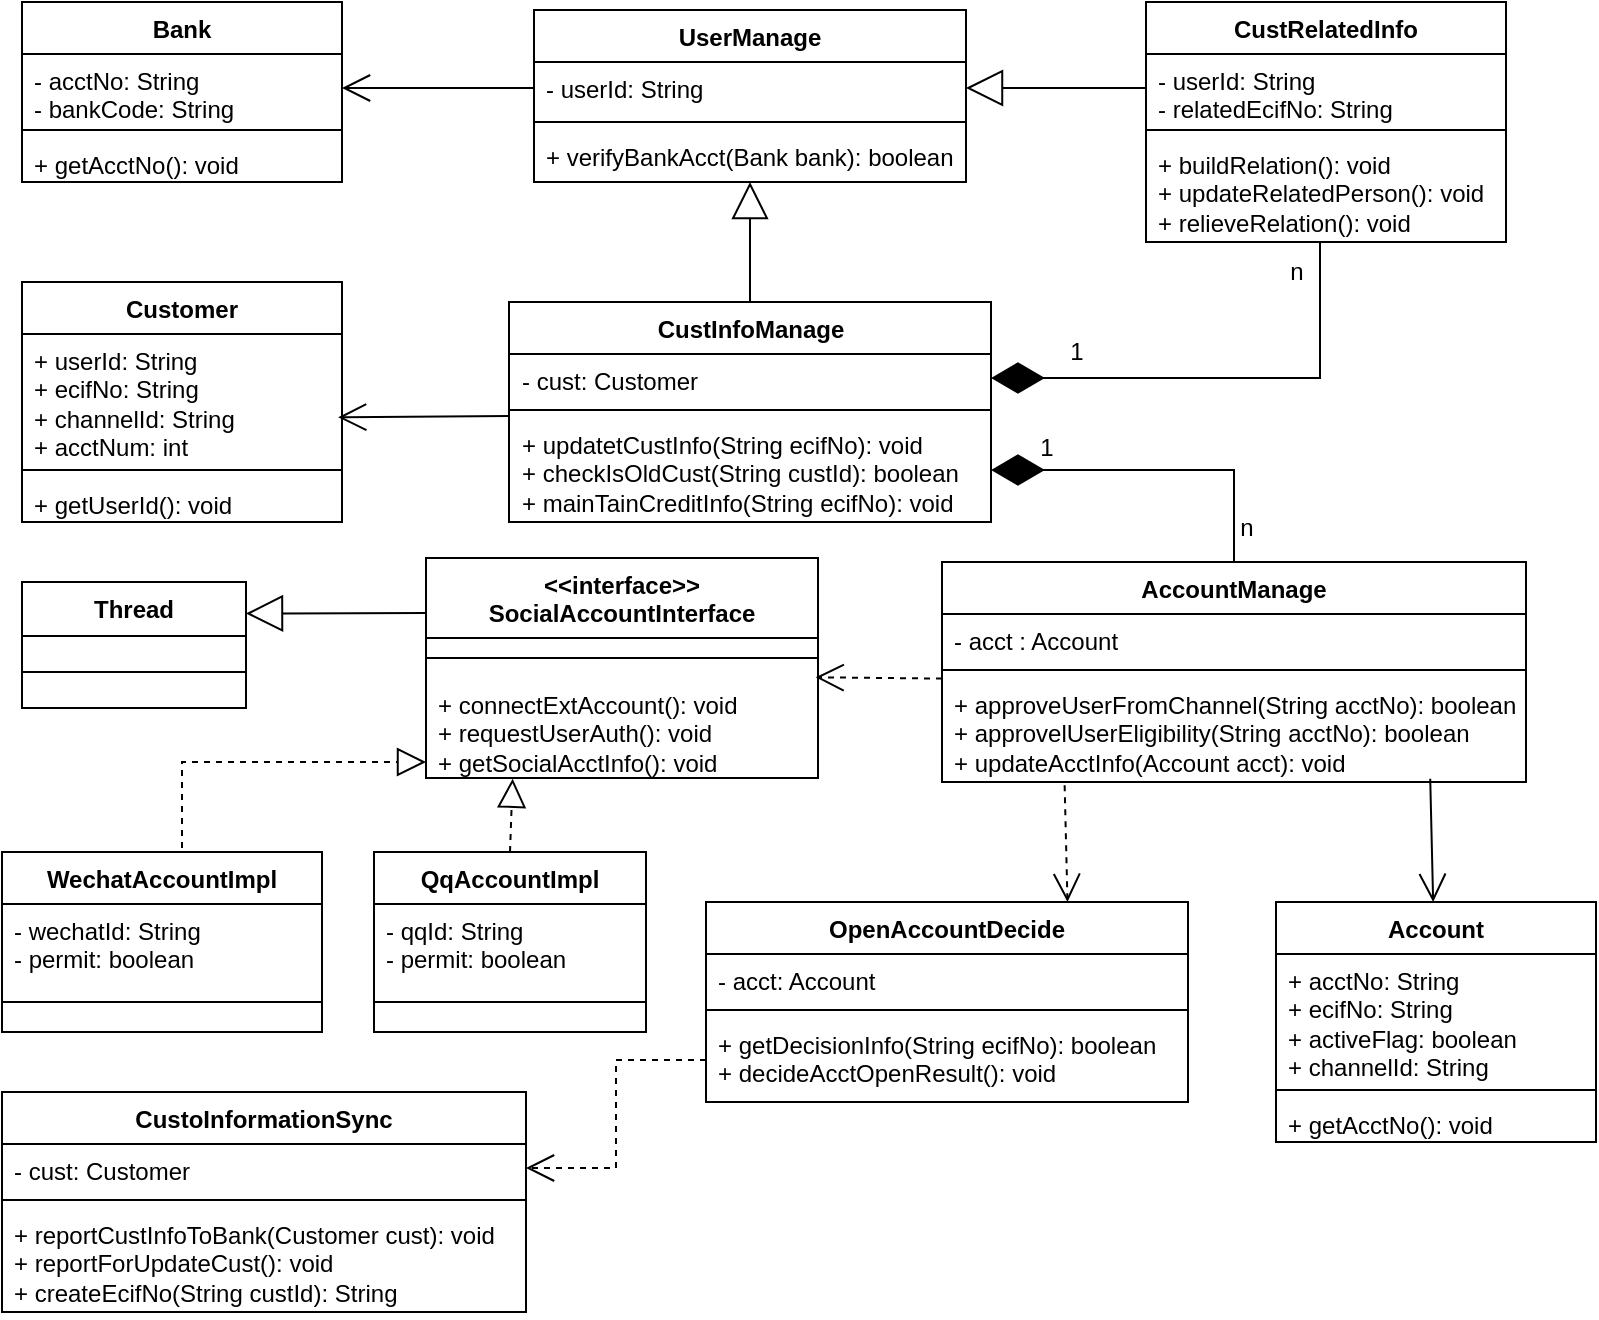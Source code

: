 <mxfile version="21.6.8" type="github">
  <diagram id="C5RBs43oDa-KdzZeNtuy" name="Page-1">
    <mxGraphModel dx="1166" dy="775" grid="1" gridSize="10" guides="1" tooltips="1" connect="1" arrows="1" fold="1" page="1" pageScale="1" pageWidth="827" pageHeight="1169" math="0" shadow="0">
      <root>
        <mxCell id="WIyWlLk6GJQsqaUBKTNV-0" />
        <mxCell id="WIyWlLk6GJQsqaUBKTNV-1" parent="WIyWlLk6GJQsqaUBKTNV-0" />
        <mxCell id="hgWKNQkWk1CnTSaawmc3-8" value="UserManage" style="swimlane;fontStyle=1;align=center;verticalAlign=top;childLayout=stackLayout;horizontal=1;startSize=26;horizontalStack=0;resizeParent=1;resizeParentMax=0;resizeLast=0;collapsible=1;marginBottom=0;whiteSpace=wrap;html=1;" vertex="1" parent="WIyWlLk6GJQsqaUBKTNV-1">
          <mxGeometry x="284" y="784" width="216" height="86" as="geometry" />
        </mxCell>
        <mxCell id="hgWKNQkWk1CnTSaawmc3-9" value="- userId: String" style="text;strokeColor=none;fillColor=none;align=left;verticalAlign=top;spacingLeft=4;spacingRight=4;overflow=hidden;rotatable=0;points=[[0,0.5],[1,0.5]];portConstraint=eastwest;whiteSpace=wrap;html=1;" vertex="1" parent="hgWKNQkWk1CnTSaawmc3-8">
          <mxGeometry y="26" width="216" height="26" as="geometry" />
        </mxCell>
        <mxCell id="hgWKNQkWk1CnTSaawmc3-10" value="" style="line;strokeWidth=1;fillColor=none;align=left;verticalAlign=middle;spacingTop=-1;spacingLeft=3;spacingRight=3;rotatable=0;labelPosition=right;points=[];portConstraint=eastwest;strokeColor=inherit;" vertex="1" parent="hgWKNQkWk1CnTSaawmc3-8">
          <mxGeometry y="52" width="216" height="8" as="geometry" />
        </mxCell>
        <mxCell id="hgWKNQkWk1CnTSaawmc3-11" value="+ verifyBankAcct(Bank bank): boolean" style="text;strokeColor=none;fillColor=none;align=left;verticalAlign=top;spacingLeft=4;spacingRight=4;overflow=hidden;rotatable=0;points=[[0,0.5],[1,0.5]];portConstraint=eastwest;whiteSpace=wrap;html=1;" vertex="1" parent="hgWKNQkWk1CnTSaawmc3-8">
          <mxGeometry y="60" width="216" height="26" as="geometry" />
        </mxCell>
        <mxCell id="hgWKNQkWk1CnTSaawmc3-12" value="Bank" style="swimlane;fontStyle=1;align=center;verticalAlign=top;childLayout=stackLayout;horizontal=1;startSize=26;horizontalStack=0;resizeParent=1;resizeParentMax=0;resizeLast=0;collapsible=1;marginBottom=0;whiteSpace=wrap;html=1;" vertex="1" parent="WIyWlLk6GJQsqaUBKTNV-1">
          <mxGeometry x="28" y="780" width="160" height="90" as="geometry" />
        </mxCell>
        <mxCell id="hgWKNQkWk1CnTSaawmc3-13" value="- acctNo: String&lt;br&gt;- bankCode: String" style="text;strokeColor=none;fillColor=none;align=left;verticalAlign=top;spacingLeft=4;spacingRight=4;overflow=hidden;rotatable=0;points=[[0,0.5],[1,0.5]];portConstraint=eastwest;whiteSpace=wrap;html=1;" vertex="1" parent="hgWKNQkWk1CnTSaawmc3-12">
          <mxGeometry y="26" width="160" height="34" as="geometry" />
        </mxCell>
        <mxCell id="hgWKNQkWk1CnTSaawmc3-14" value="" style="line;strokeWidth=1;fillColor=none;align=left;verticalAlign=middle;spacingTop=-1;spacingLeft=3;spacingRight=3;rotatable=0;labelPosition=right;points=[];portConstraint=eastwest;strokeColor=inherit;" vertex="1" parent="hgWKNQkWk1CnTSaawmc3-12">
          <mxGeometry y="60" width="160" height="8" as="geometry" />
        </mxCell>
        <mxCell id="hgWKNQkWk1CnTSaawmc3-15" value="+ getAcctNo(): void" style="text;strokeColor=none;fillColor=none;align=left;verticalAlign=top;spacingLeft=4;spacingRight=4;overflow=hidden;rotatable=0;points=[[0,0.5],[1,0.5]];portConstraint=eastwest;whiteSpace=wrap;html=1;" vertex="1" parent="hgWKNQkWk1CnTSaawmc3-12">
          <mxGeometry y="68" width="160" height="22" as="geometry" />
        </mxCell>
        <mxCell id="hgWKNQkWk1CnTSaawmc3-16" value="" style="endArrow=open;endFill=1;endSize=12;html=1;rounded=0;entryX=1;entryY=0.5;entryDx=0;entryDy=0;exitX=0;exitY=0.5;exitDx=0;exitDy=0;" edge="1" parent="WIyWlLk6GJQsqaUBKTNV-1" source="hgWKNQkWk1CnTSaawmc3-9" target="hgWKNQkWk1CnTSaawmc3-13">
          <mxGeometry width="160" relative="1" as="geometry">
            <mxPoint x="240" y="920" as="sourcePoint" />
            <mxPoint x="400" y="920" as="targetPoint" />
          </mxGeometry>
        </mxCell>
        <mxCell id="hgWKNQkWk1CnTSaawmc3-17" value="CustRelatedInfo" style="swimlane;fontStyle=1;align=center;verticalAlign=top;childLayout=stackLayout;horizontal=1;startSize=26;horizontalStack=0;resizeParent=1;resizeParentMax=0;resizeLast=0;collapsible=1;marginBottom=0;whiteSpace=wrap;html=1;" vertex="1" parent="WIyWlLk6GJQsqaUBKTNV-1">
          <mxGeometry x="590" y="780" width="180" height="120" as="geometry" />
        </mxCell>
        <mxCell id="hgWKNQkWk1CnTSaawmc3-18" value="- userId: String&lt;br&gt;- relatedEcifNo: String" style="text;strokeColor=none;fillColor=none;align=left;verticalAlign=top;spacingLeft=4;spacingRight=4;overflow=hidden;rotatable=0;points=[[0,0.5],[1,0.5]];portConstraint=eastwest;whiteSpace=wrap;html=1;" vertex="1" parent="hgWKNQkWk1CnTSaawmc3-17">
          <mxGeometry y="26" width="180" height="34" as="geometry" />
        </mxCell>
        <mxCell id="hgWKNQkWk1CnTSaawmc3-19" value="" style="line;strokeWidth=1;fillColor=none;align=left;verticalAlign=middle;spacingTop=-1;spacingLeft=3;spacingRight=3;rotatable=0;labelPosition=right;points=[];portConstraint=eastwest;strokeColor=inherit;" vertex="1" parent="hgWKNQkWk1CnTSaawmc3-17">
          <mxGeometry y="60" width="180" height="8" as="geometry" />
        </mxCell>
        <mxCell id="hgWKNQkWk1CnTSaawmc3-20" value="+ buildRelation(): void&lt;br&gt;+ updateRelatedPerson(): void&lt;br style=&quot;border-color: var(--border-color);&quot;&gt;+ relieveRelation(): void" style="text;strokeColor=none;fillColor=none;align=left;verticalAlign=top;spacingLeft=4;spacingRight=4;overflow=hidden;rotatable=0;points=[[0,0.5],[1,0.5]];portConstraint=eastwest;whiteSpace=wrap;html=1;" vertex="1" parent="hgWKNQkWk1CnTSaawmc3-17">
          <mxGeometry y="68" width="180" height="52" as="geometry" />
        </mxCell>
        <mxCell id="hgWKNQkWk1CnTSaawmc3-21" value="" style="endArrow=block;endSize=16;endFill=0;html=1;rounded=0;entryX=1;entryY=0.5;entryDx=0;entryDy=0;exitX=0;exitY=0.5;exitDx=0;exitDy=0;" edge="1" parent="WIyWlLk6GJQsqaUBKTNV-1" source="hgWKNQkWk1CnTSaawmc3-18" target="hgWKNQkWk1CnTSaawmc3-9">
          <mxGeometry width="160" relative="1" as="geometry">
            <mxPoint x="530" y="930" as="sourcePoint" />
            <mxPoint x="690" y="930" as="targetPoint" />
          </mxGeometry>
        </mxCell>
        <mxCell id="hgWKNQkWk1CnTSaawmc3-22" value="CustInfoManage" style="swimlane;fontStyle=1;align=center;verticalAlign=top;childLayout=stackLayout;horizontal=1;startSize=26;horizontalStack=0;resizeParent=1;resizeParentMax=0;resizeLast=0;collapsible=1;marginBottom=0;whiteSpace=wrap;html=1;" vertex="1" parent="WIyWlLk6GJQsqaUBKTNV-1">
          <mxGeometry x="271.5" y="930" width="241" height="110" as="geometry" />
        </mxCell>
        <mxCell id="hgWKNQkWk1CnTSaawmc3-23" value="- cust: Customer" style="text;strokeColor=none;fillColor=none;align=left;verticalAlign=top;spacingLeft=4;spacingRight=4;overflow=hidden;rotatable=0;points=[[0,0.5],[1,0.5]];portConstraint=eastwest;whiteSpace=wrap;html=1;" vertex="1" parent="hgWKNQkWk1CnTSaawmc3-22">
          <mxGeometry y="26" width="241" height="24" as="geometry" />
        </mxCell>
        <mxCell id="hgWKNQkWk1CnTSaawmc3-24" value="" style="line;strokeWidth=1;fillColor=none;align=left;verticalAlign=middle;spacingTop=-1;spacingLeft=3;spacingRight=3;rotatable=0;labelPosition=right;points=[];portConstraint=eastwest;strokeColor=inherit;" vertex="1" parent="hgWKNQkWk1CnTSaawmc3-22">
          <mxGeometry y="50" width="241" height="8" as="geometry" />
        </mxCell>
        <mxCell id="hgWKNQkWk1CnTSaawmc3-25" value="+ updatetCustInfo(String ecifNo): void&lt;br&gt;+ checkIsOldCust(String custId): boolean&lt;br&gt;+ mainTainCreditInfo(String ecifNo): void" style="text;strokeColor=none;fillColor=none;align=left;verticalAlign=top;spacingLeft=4;spacingRight=4;overflow=hidden;rotatable=0;points=[[0,0.5],[1,0.5]];portConstraint=eastwest;whiteSpace=wrap;html=1;" vertex="1" parent="hgWKNQkWk1CnTSaawmc3-22">
          <mxGeometry y="58" width="241" height="52" as="geometry" />
        </mxCell>
        <mxCell id="hgWKNQkWk1CnTSaawmc3-26" value="" style="endArrow=block;endSize=16;endFill=0;html=1;rounded=0;exitX=0.5;exitY=0;exitDx=0;exitDy=0;" edge="1" parent="WIyWlLk6GJQsqaUBKTNV-1" source="hgWKNQkWk1CnTSaawmc3-22" target="hgWKNQkWk1CnTSaawmc3-11">
          <mxGeometry width="160" relative="1" as="geometry">
            <mxPoint x="380" y="910" as="sourcePoint" />
            <mxPoint x="410" y="860" as="targetPoint" />
          </mxGeometry>
        </mxCell>
        <mxCell id="hgWKNQkWk1CnTSaawmc3-27" value="Customer" style="swimlane;fontStyle=1;align=center;verticalAlign=top;childLayout=stackLayout;horizontal=1;startSize=26;horizontalStack=0;resizeParent=1;resizeParentMax=0;resizeLast=0;collapsible=1;marginBottom=0;whiteSpace=wrap;html=1;" vertex="1" parent="WIyWlLk6GJQsqaUBKTNV-1">
          <mxGeometry x="28" y="920" width="160" height="120" as="geometry" />
        </mxCell>
        <mxCell id="hgWKNQkWk1CnTSaawmc3-28" value="+ userId: String&lt;br&gt;+ ecifNo: String&lt;br&gt;+ channelId: String&lt;br&gt;+ acctNum: int" style="text;strokeColor=none;fillColor=none;align=left;verticalAlign=top;spacingLeft=4;spacingRight=4;overflow=hidden;rotatable=0;points=[[0,0.5],[1,0.5]];portConstraint=eastwest;whiteSpace=wrap;html=1;" vertex="1" parent="hgWKNQkWk1CnTSaawmc3-27">
          <mxGeometry y="26" width="160" height="64" as="geometry" />
        </mxCell>
        <mxCell id="hgWKNQkWk1CnTSaawmc3-29" value="" style="line;strokeWidth=1;fillColor=none;align=left;verticalAlign=middle;spacingTop=-1;spacingLeft=3;spacingRight=3;rotatable=0;labelPosition=right;points=[];portConstraint=eastwest;strokeColor=inherit;" vertex="1" parent="hgWKNQkWk1CnTSaawmc3-27">
          <mxGeometry y="90" width="160" height="8" as="geometry" />
        </mxCell>
        <mxCell id="hgWKNQkWk1CnTSaawmc3-30" value="+ getUserId(): void" style="text;strokeColor=none;fillColor=none;align=left;verticalAlign=top;spacingLeft=4;spacingRight=4;overflow=hidden;rotatable=0;points=[[0,0.5],[1,0.5]];portConstraint=eastwest;whiteSpace=wrap;html=1;" vertex="1" parent="hgWKNQkWk1CnTSaawmc3-27">
          <mxGeometry y="98" width="160" height="22" as="geometry" />
        </mxCell>
        <mxCell id="hgWKNQkWk1CnTSaawmc3-31" value="" style="endArrow=open;endFill=1;endSize=12;html=1;rounded=0;exitX=0.001;exitY=-0.019;exitDx=0;exitDy=0;exitPerimeter=0;entryX=0.988;entryY=0.651;entryDx=0;entryDy=0;entryPerimeter=0;" edge="1" parent="WIyWlLk6GJQsqaUBKTNV-1" source="hgWKNQkWk1CnTSaawmc3-25" target="hgWKNQkWk1CnTSaawmc3-28">
          <mxGeometry width="160" relative="1" as="geometry">
            <mxPoint x="160" y="1090" as="sourcePoint" />
            <mxPoint x="190" y="987" as="targetPoint" />
          </mxGeometry>
        </mxCell>
        <mxCell id="hgWKNQkWk1CnTSaawmc3-32" value="AccountManage" style="swimlane;fontStyle=1;align=center;verticalAlign=top;childLayout=stackLayout;horizontal=1;startSize=26;horizontalStack=0;resizeParent=1;resizeParentMax=0;resizeLast=0;collapsible=1;marginBottom=0;whiteSpace=wrap;html=1;" vertex="1" parent="WIyWlLk6GJQsqaUBKTNV-1">
          <mxGeometry x="488" y="1060" width="292" height="110" as="geometry" />
        </mxCell>
        <mxCell id="hgWKNQkWk1CnTSaawmc3-33" value="- acct : Account&amp;nbsp;" style="text;strokeColor=none;fillColor=none;align=left;verticalAlign=top;spacingLeft=4;spacingRight=4;overflow=hidden;rotatable=0;points=[[0,0.5],[1,0.5]];portConstraint=eastwest;whiteSpace=wrap;html=1;" vertex="1" parent="hgWKNQkWk1CnTSaawmc3-32">
          <mxGeometry y="26" width="292" height="24" as="geometry" />
        </mxCell>
        <mxCell id="hgWKNQkWk1CnTSaawmc3-34" value="" style="line;strokeWidth=1;fillColor=none;align=left;verticalAlign=middle;spacingTop=-1;spacingLeft=3;spacingRight=3;rotatable=0;labelPosition=right;points=[];portConstraint=eastwest;strokeColor=inherit;" vertex="1" parent="hgWKNQkWk1CnTSaawmc3-32">
          <mxGeometry y="50" width="292" height="8" as="geometry" />
        </mxCell>
        <mxCell id="hgWKNQkWk1CnTSaawmc3-35" value="+ approveUserFromChannel(String acctNo): boolean&lt;br&gt;+ approvelUserEligibility(String acctNo): boolean&lt;br&gt;+ updateAcctInfo(Account acct): void" style="text;strokeColor=none;fillColor=none;align=left;verticalAlign=top;spacingLeft=4;spacingRight=4;overflow=hidden;rotatable=0;points=[[0,0.5],[1,0.5]];portConstraint=eastwest;whiteSpace=wrap;html=1;" vertex="1" parent="hgWKNQkWk1CnTSaawmc3-32">
          <mxGeometry y="58" width="292" height="52" as="geometry" />
        </mxCell>
        <mxCell id="hgWKNQkWk1CnTSaawmc3-36" value="" style="endArrow=diamondThin;endFill=1;endSize=24;html=1;rounded=0;entryX=1;entryY=0.5;entryDx=0;entryDy=0;edgeStyle=orthogonalEdgeStyle;" edge="1" parent="WIyWlLk6GJQsqaUBKTNV-1" target="hgWKNQkWk1CnTSaawmc3-23">
          <mxGeometry width="160" relative="1" as="geometry">
            <mxPoint x="677" y="900" as="sourcePoint" />
            <mxPoint x="760" y="950" as="targetPoint" />
            <Array as="points">
              <mxPoint x="677" y="968" />
            </Array>
          </mxGeometry>
        </mxCell>
        <mxCell id="hgWKNQkWk1CnTSaawmc3-37" value="n" style="text;html=1;align=center;verticalAlign=middle;resizable=0;points=[];autosize=1;strokeColor=none;fillColor=none;" vertex="1" parent="WIyWlLk6GJQsqaUBKTNV-1">
          <mxGeometry x="650" y="900" width="30" height="30" as="geometry" />
        </mxCell>
        <mxCell id="hgWKNQkWk1CnTSaawmc3-38" value="1" style="text;html=1;align=center;verticalAlign=middle;resizable=0;points=[];autosize=1;strokeColor=none;fillColor=none;" vertex="1" parent="WIyWlLk6GJQsqaUBKTNV-1">
          <mxGeometry x="540" y="940" width="30" height="30" as="geometry" />
        </mxCell>
        <mxCell id="hgWKNQkWk1CnTSaawmc3-41" value="" style="endArrow=diamondThin;endFill=1;endSize=24;html=1;rounded=0;entryX=1;entryY=0.5;entryDx=0;entryDy=0;exitX=0.5;exitY=0;exitDx=0;exitDy=0;edgeStyle=orthogonalEdgeStyle;" edge="1" parent="WIyWlLk6GJQsqaUBKTNV-1" source="hgWKNQkWk1CnTSaawmc3-32" target="hgWKNQkWk1CnTSaawmc3-25">
          <mxGeometry width="160" relative="1" as="geometry">
            <mxPoint x="650" y="1030" as="sourcePoint" />
            <mxPoint x="810" y="1030" as="targetPoint" />
          </mxGeometry>
        </mxCell>
        <mxCell id="hgWKNQkWk1CnTSaawmc3-42" value="n" style="text;html=1;align=center;verticalAlign=middle;resizable=0;points=[];autosize=1;strokeColor=none;fillColor=none;" vertex="1" parent="WIyWlLk6GJQsqaUBKTNV-1">
          <mxGeometry x="625" y="1028" width="30" height="30" as="geometry" />
        </mxCell>
        <mxCell id="hgWKNQkWk1CnTSaawmc3-43" value="1" style="text;html=1;align=center;verticalAlign=middle;resizable=0;points=[];autosize=1;strokeColor=none;fillColor=none;" vertex="1" parent="WIyWlLk6GJQsqaUBKTNV-1">
          <mxGeometry x="525" y="988" width="30" height="30" as="geometry" />
        </mxCell>
        <mxCell id="hgWKNQkWk1CnTSaawmc3-50" value="Account" style="swimlane;fontStyle=1;align=center;verticalAlign=top;childLayout=stackLayout;horizontal=1;startSize=26;horizontalStack=0;resizeParent=1;resizeParentMax=0;resizeLast=0;collapsible=1;marginBottom=0;whiteSpace=wrap;html=1;" vertex="1" parent="WIyWlLk6GJQsqaUBKTNV-1">
          <mxGeometry x="655" y="1230" width="160" height="120" as="geometry" />
        </mxCell>
        <mxCell id="hgWKNQkWk1CnTSaawmc3-51" value="+ acctNo: String&lt;br&gt;+ ecifNo: String&lt;br&gt;+ activeFlag: boolean&lt;br&gt;+ channelId: String" style="text;strokeColor=none;fillColor=none;align=left;verticalAlign=top;spacingLeft=4;spacingRight=4;overflow=hidden;rotatable=0;points=[[0,0.5],[1,0.5]];portConstraint=eastwest;whiteSpace=wrap;html=1;" vertex="1" parent="hgWKNQkWk1CnTSaawmc3-50">
          <mxGeometry y="26" width="160" height="64" as="geometry" />
        </mxCell>
        <mxCell id="hgWKNQkWk1CnTSaawmc3-52" value="" style="line;strokeWidth=1;fillColor=none;align=left;verticalAlign=middle;spacingTop=-1;spacingLeft=3;spacingRight=3;rotatable=0;labelPosition=right;points=[];portConstraint=eastwest;strokeColor=inherit;" vertex="1" parent="hgWKNQkWk1CnTSaawmc3-50">
          <mxGeometry y="90" width="160" height="8" as="geometry" />
        </mxCell>
        <mxCell id="hgWKNQkWk1CnTSaawmc3-53" value="+ getAcctNo(): void" style="text;strokeColor=none;fillColor=none;align=left;verticalAlign=top;spacingLeft=4;spacingRight=4;overflow=hidden;rotatable=0;points=[[0,0.5],[1,0.5]];portConstraint=eastwest;whiteSpace=wrap;html=1;" vertex="1" parent="hgWKNQkWk1CnTSaawmc3-50">
          <mxGeometry y="98" width="160" height="22" as="geometry" />
        </mxCell>
        <mxCell id="hgWKNQkWk1CnTSaawmc3-56" value="" style="endArrow=open;endFill=1;endSize=12;html=1;rounded=0;exitX=0.836;exitY=0.968;exitDx=0;exitDy=0;exitPerimeter=0;" edge="1" parent="WIyWlLk6GJQsqaUBKTNV-1" source="hgWKNQkWk1CnTSaawmc3-35" target="hgWKNQkWk1CnTSaawmc3-50">
          <mxGeometry width="160" relative="1" as="geometry">
            <mxPoint x="450" y="1210" as="sourcePoint" />
            <mxPoint x="610" y="1210" as="targetPoint" />
          </mxGeometry>
        </mxCell>
        <mxCell id="hgWKNQkWk1CnTSaawmc3-60" value="&amp;lt;&amp;lt;interface&amp;gt;&amp;gt;&lt;br&gt;SocialAccountInterface" style="swimlane;fontStyle=1;align=center;verticalAlign=top;childLayout=stackLayout;horizontal=1;startSize=40;horizontalStack=0;resizeParent=1;resizeParentMax=0;resizeLast=0;collapsible=1;marginBottom=0;whiteSpace=wrap;html=1;" vertex="1" parent="WIyWlLk6GJQsqaUBKTNV-1">
          <mxGeometry x="230" y="1058" width="196" height="110" as="geometry" />
        </mxCell>
        <mxCell id="hgWKNQkWk1CnTSaawmc3-61" value="" style="line;strokeWidth=1;fillColor=none;align=left;verticalAlign=middle;spacingTop=-1;spacingLeft=3;spacingRight=3;rotatable=0;labelPosition=right;points=[];portConstraint=eastwest;strokeColor=inherit;" vertex="1" parent="hgWKNQkWk1CnTSaawmc3-60">
          <mxGeometry y="40" width="196" height="20" as="geometry" />
        </mxCell>
        <mxCell id="hgWKNQkWk1CnTSaawmc3-62" value="+ connectExtAccount(): void&lt;br&gt;+ requestUserAuth(): void&lt;br&gt;+ getSocialAcctInfo(): void" style="text;strokeColor=none;fillColor=none;align=left;verticalAlign=top;spacingLeft=4;spacingRight=4;overflow=hidden;rotatable=0;points=[[0,0.5],[1,0.5]];portConstraint=eastwest;whiteSpace=wrap;html=1;" vertex="1" parent="hgWKNQkWk1CnTSaawmc3-60">
          <mxGeometry y="60" width="196" height="50" as="geometry" />
        </mxCell>
        <mxCell id="hgWKNQkWk1CnTSaawmc3-63" value="" style="endArrow=open;endSize=12;dashed=1;html=1;rounded=0;entryX=0.994;entryY=-0.007;entryDx=0;entryDy=0;entryPerimeter=0;exitX=0;exitY=0.006;exitDx=0;exitDy=0;exitPerimeter=0;" edge="1" parent="WIyWlLk6GJQsqaUBKTNV-1" source="hgWKNQkWk1CnTSaawmc3-35" target="hgWKNQkWk1CnTSaawmc3-62">
          <mxGeometry width="160" relative="1" as="geometry">
            <mxPoint x="350" y="1220" as="sourcePoint" />
            <mxPoint x="510" y="1220" as="targetPoint" />
          </mxGeometry>
        </mxCell>
        <mxCell id="hgWKNQkWk1CnTSaawmc3-72" value="Thread" style="swimlane;fontStyle=1;align=center;verticalAlign=top;childLayout=stackLayout;horizontal=1;startSize=27;horizontalStack=0;resizeParent=1;resizeParentMax=0;resizeLast=0;collapsible=1;marginBottom=0;whiteSpace=wrap;html=1;" vertex="1" parent="WIyWlLk6GJQsqaUBKTNV-1">
          <mxGeometry x="28" y="1070" width="112" height="63" as="geometry" />
        </mxCell>
        <mxCell id="hgWKNQkWk1CnTSaawmc3-74" value="" style="line;strokeWidth=1;fillColor=none;align=left;verticalAlign=middle;spacingTop=-1;spacingLeft=3;spacingRight=3;rotatable=0;labelPosition=right;points=[];portConstraint=eastwest;strokeColor=inherit;" vertex="1" parent="hgWKNQkWk1CnTSaawmc3-72">
          <mxGeometry y="27" width="112" height="36" as="geometry" />
        </mxCell>
        <mxCell id="hgWKNQkWk1CnTSaawmc3-76" value="" style="endArrow=block;endSize=16;endFill=0;html=1;rounded=0;entryX=1;entryY=0.25;entryDx=0;entryDy=0;exitX=0;exitY=0.25;exitDx=0;exitDy=0;" edge="1" parent="WIyWlLk6GJQsqaUBKTNV-1" source="hgWKNQkWk1CnTSaawmc3-60" target="hgWKNQkWk1CnTSaawmc3-72">
          <mxGeometry width="160" relative="1" as="geometry">
            <mxPoint x="150" y="1240" as="sourcePoint" />
            <mxPoint x="310" y="1240" as="targetPoint" />
          </mxGeometry>
        </mxCell>
        <mxCell id="hgWKNQkWk1CnTSaawmc3-77" value="WechatAccountImpl" style="swimlane;fontStyle=1;align=center;verticalAlign=top;childLayout=stackLayout;horizontal=1;startSize=26;horizontalStack=0;resizeParent=1;resizeParentMax=0;resizeLast=0;collapsible=1;marginBottom=0;whiteSpace=wrap;html=1;" vertex="1" parent="WIyWlLk6GJQsqaUBKTNV-1">
          <mxGeometry x="18" y="1205" width="160" height="90" as="geometry" />
        </mxCell>
        <mxCell id="hgWKNQkWk1CnTSaawmc3-78" value="- wechatId: String&lt;br&gt;- permit: boolean" style="text;strokeColor=none;fillColor=none;align=left;verticalAlign=top;spacingLeft=4;spacingRight=4;overflow=hidden;rotatable=0;points=[[0,0.5],[1,0.5]];portConstraint=eastwest;whiteSpace=wrap;html=1;" vertex="1" parent="hgWKNQkWk1CnTSaawmc3-77">
          <mxGeometry y="26" width="160" height="34" as="geometry" />
        </mxCell>
        <mxCell id="hgWKNQkWk1CnTSaawmc3-79" value="" style="line;strokeWidth=1;fillColor=none;align=left;verticalAlign=middle;spacingTop=-1;spacingLeft=3;spacingRight=3;rotatable=0;labelPosition=right;points=[];portConstraint=eastwest;strokeColor=inherit;" vertex="1" parent="hgWKNQkWk1CnTSaawmc3-77">
          <mxGeometry y="60" width="160" height="30" as="geometry" />
        </mxCell>
        <mxCell id="hgWKNQkWk1CnTSaawmc3-81" value="QqAccountImpl" style="swimlane;fontStyle=1;align=center;verticalAlign=top;childLayout=stackLayout;horizontal=1;startSize=26;horizontalStack=0;resizeParent=1;resizeParentMax=0;resizeLast=0;collapsible=1;marginBottom=0;whiteSpace=wrap;html=1;" vertex="1" parent="WIyWlLk6GJQsqaUBKTNV-1">
          <mxGeometry x="204" y="1205" width="136" height="90" as="geometry" />
        </mxCell>
        <mxCell id="hgWKNQkWk1CnTSaawmc3-82" value="- qqId: String&lt;br&gt;- permit: boolean" style="text;strokeColor=none;fillColor=none;align=left;verticalAlign=top;spacingLeft=4;spacingRight=4;overflow=hidden;rotatable=0;points=[[0,0.5],[1,0.5]];portConstraint=eastwest;whiteSpace=wrap;html=1;" vertex="1" parent="hgWKNQkWk1CnTSaawmc3-81">
          <mxGeometry y="26" width="136" height="34" as="geometry" />
        </mxCell>
        <mxCell id="hgWKNQkWk1CnTSaawmc3-83" value="" style="line;strokeWidth=1;fillColor=none;align=left;verticalAlign=middle;spacingTop=-1;spacingLeft=3;spacingRight=3;rotatable=0;labelPosition=right;points=[];portConstraint=eastwest;strokeColor=inherit;" vertex="1" parent="hgWKNQkWk1CnTSaawmc3-81">
          <mxGeometry y="60" width="136" height="30" as="geometry" />
        </mxCell>
        <mxCell id="hgWKNQkWk1CnTSaawmc3-86" value="" style="endArrow=block;dashed=1;endFill=0;endSize=12;html=1;rounded=0;exitX=0.5;exitY=0;exitDx=0;exitDy=0;edgeStyle=orthogonalEdgeStyle;" edge="1" parent="WIyWlLk6GJQsqaUBKTNV-1" source="hgWKNQkWk1CnTSaawmc3-77" target="hgWKNQkWk1CnTSaawmc3-62">
          <mxGeometry width="160" relative="1" as="geometry">
            <mxPoint x="70" y="1170" as="sourcePoint" />
            <mxPoint x="230" y="1170" as="targetPoint" />
            <Array as="points">
              <mxPoint x="108" y="1160" />
            </Array>
          </mxGeometry>
        </mxCell>
        <mxCell id="hgWKNQkWk1CnTSaawmc3-87" value="" style="endArrow=block;dashed=1;endFill=0;endSize=12;html=1;rounded=0;exitX=0.5;exitY=0;exitDx=0;exitDy=0;entryX=0.221;entryY=1.007;entryDx=0;entryDy=0;entryPerimeter=0;" edge="1" parent="WIyWlLk6GJQsqaUBKTNV-1" source="hgWKNQkWk1CnTSaawmc3-81" target="hgWKNQkWk1CnTSaawmc3-62">
          <mxGeometry width="160" relative="1" as="geometry">
            <mxPoint x="360" y="1210" as="sourcePoint" />
            <mxPoint x="328" y="1170" as="targetPoint" />
          </mxGeometry>
        </mxCell>
        <mxCell id="hgWKNQkWk1CnTSaawmc3-89" value="OpenAccountDecide" style="swimlane;fontStyle=1;align=center;verticalAlign=top;childLayout=stackLayout;horizontal=1;startSize=26;horizontalStack=0;resizeParent=1;resizeParentMax=0;resizeLast=0;collapsible=1;marginBottom=0;whiteSpace=wrap;html=1;" vertex="1" parent="WIyWlLk6GJQsqaUBKTNV-1">
          <mxGeometry x="370" y="1230" width="241" height="100" as="geometry" />
        </mxCell>
        <mxCell id="hgWKNQkWk1CnTSaawmc3-90" value="- acct: Account" style="text;strokeColor=none;fillColor=none;align=left;verticalAlign=top;spacingLeft=4;spacingRight=4;overflow=hidden;rotatable=0;points=[[0,0.5],[1,0.5]];portConstraint=eastwest;whiteSpace=wrap;html=1;" vertex="1" parent="hgWKNQkWk1CnTSaawmc3-89">
          <mxGeometry y="26" width="241" height="24" as="geometry" />
        </mxCell>
        <mxCell id="hgWKNQkWk1CnTSaawmc3-91" value="" style="line;strokeWidth=1;fillColor=none;align=left;verticalAlign=middle;spacingTop=-1;spacingLeft=3;spacingRight=3;rotatable=0;labelPosition=right;points=[];portConstraint=eastwest;strokeColor=inherit;" vertex="1" parent="hgWKNQkWk1CnTSaawmc3-89">
          <mxGeometry y="50" width="241" height="8" as="geometry" />
        </mxCell>
        <mxCell id="hgWKNQkWk1CnTSaawmc3-92" value="+ getDecisionInfo(String ecifNo): boolean&lt;br&gt;+ decideAcctOpenResult(): void" style="text;strokeColor=none;fillColor=none;align=left;verticalAlign=top;spacingLeft=4;spacingRight=4;overflow=hidden;rotatable=0;points=[[0,0.5],[1,0.5]];portConstraint=eastwest;whiteSpace=wrap;html=1;" vertex="1" parent="hgWKNQkWk1CnTSaawmc3-89">
          <mxGeometry y="58" width="241" height="42" as="geometry" />
        </mxCell>
        <mxCell id="hgWKNQkWk1CnTSaawmc3-93" value="" style="endArrow=open;endSize=12;dashed=1;html=1;rounded=0;entryX=0.75;entryY=0;entryDx=0;entryDy=0;exitX=0.21;exitY=1.032;exitDx=0;exitDy=0;exitPerimeter=0;" edge="1" parent="WIyWlLk6GJQsqaUBKTNV-1" source="hgWKNQkWk1CnTSaawmc3-35" target="hgWKNQkWk1CnTSaawmc3-89">
          <mxGeometry width="160" relative="1" as="geometry">
            <mxPoint x="500" y="1205" as="sourcePoint" />
            <mxPoint x="437" y="1205" as="targetPoint" />
          </mxGeometry>
        </mxCell>
        <mxCell id="hgWKNQkWk1CnTSaawmc3-94" value="CustoInformationSync" style="swimlane;fontStyle=1;align=center;verticalAlign=top;childLayout=stackLayout;horizontal=1;startSize=26;horizontalStack=0;resizeParent=1;resizeParentMax=0;resizeLast=0;collapsible=1;marginBottom=0;whiteSpace=wrap;html=1;" vertex="1" parent="WIyWlLk6GJQsqaUBKTNV-1">
          <mxGeometry x="18" y="1325" width="262" height="110" as="geometry" />
        </mxCell>
        <mxCell id="hgWKNQkWk1CnTSaawmc3-95" value="- cust: Customer" style="text;strokeColor=none;fillColor=none;align=left;verticalAlign=top;spacingLeft=4;spacingRight=4;overflow=hidden;rotatable=0;points=[[0,0.5],[1,0.5]];portConstraint=eastwest;whiteSpace=wrap;html=1;" vertex="1" parent="hgWKNQkWk1CnTSaawmc3-94">
          <mxGeometry y="26" width="262" height="24" as="geometry" />
        </mxCell>
        <mxCell id="hgWKNQkWk1CnTSaawmc3-96" value="" style="line;strokeWidth=1;fillColor=none;align=left;verticalAlign=middle;spacingTop=-1;spacingLeft=3;spacingRight=3;rotatable=0;labelPosition=right;points=[];portConstraint=eastwest;strokeColor=inherit;" vertex="1" parent="hgWKNQkWk1CnTSaawmc3-94">
          <mxGeometry y="50" width="262" height="8" as="geometry" />
        </mxCell>
        <mxCell id="hgWKNQkWk1CnTSaawmc3-97" value="+ reportCustInfoToBank(Customer cust): void&lt;br&gt;+ reportForUpdateCust(): void&lt;br style=&quot;border-color: var(--border-color);&quot;&gt;+ createEcifNo(String custId): String" style="text;strokeColor=none;fillColor=none;align=left;verticalAlign=top;spacingLeft=4;spacingRight=4;overflow=hidden;rotatable=0;points=[[0,0.5],[1,0.5]];portConstraint=eastwest;whiteSpace=wrap;html=1;" vertex="1" parent="hgWKNQkWk1CnTSaawmc3-94">
          <mxGeometry y="58" width="262" height="52" as="geometry" />
        </mxCell>
        <mxCell id="hgWKNQkWk1CnTSaawmc3-98" value="" style="endArrow=open;endSize=12;dashed=1;html=1;rounded=0;entryX=1;entryY=0.5;entryDx=0;entryDy=0;edgeStyle=orthogonalEdgeStyle;" edge="1" parent="WIyWlLk6GJQsqaUBKTNV-1" source="hgWKNQkWk1CnTSaawmc3-92" target="hgWKNQkWk1CnTSaawmc3-95">
          <mxGeometry width="160" relative="1" as="geometry">
            <mxPoint x="508" y="1360" as="sourcePoint" />
            <mxPoint x="510" y="1418" as="targetPoint" />
          </mxGeometry>
        </mxCell>
      </root>
    </mxGraphModel>
  </diagram>
</mxfile>
